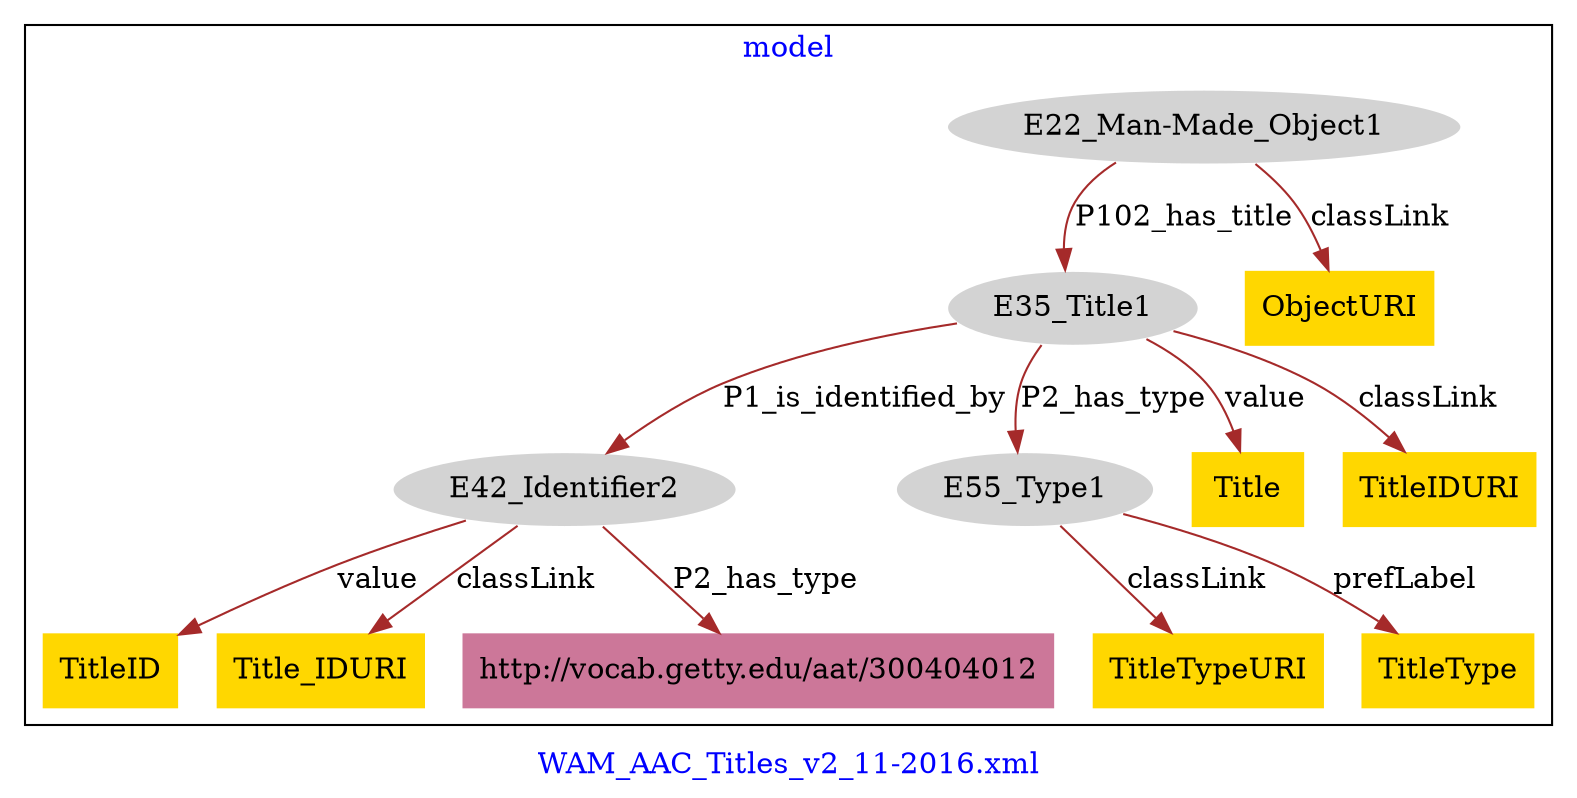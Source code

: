 digraph n0 {
fontcolor="blue"
remincross="true"
label="WAM_AAC_Titles_v2_11-2016.xml"
subgraph cluster {
label="model"
n2[style="filled",color="white",fillcolor="lightgray",label="E22_Man-Made_Object1"];
n3[style="filled",color="white",fillcolor="lightgray",label="E35_Title1"];
n4[style="filled",color="white",fillcolor="lightgray",label="E42_Identifier2"];
n5[style="filled",color="white",fillcolor="lightgray",label="E55_Type1"];
n6[shape="plaintext",style="filled",fillcolor="gold",label="TitleTypeURI"];
n7[shape="plaintext",style="filled",fillcolor="gold",label="TitleID"];
n8[shape="plaintext",style="filled",fillcolor="gold",label="Title_IDURI"];
n9[shape="plaintext",style="filled",fillcolor="gold",label="Title"];
n10[shape="plaintext",style="filled",fillcolor="gold",label="TitleIDURI"];
n11[shape="plaintext",style="filled",fillcolor="gold",label="TitleType"];
n12[shape="plaintext",style="filled",fillcolor="gold",label="ObjectURI"];
n13[shape="plaintext",style="filled",fillcolor="#CC7799",label="http://vocab.getty.edu/aat/300404012"];
}
n2 -> n3[color="brown",fontcolor="black",label="P102_has_title"]
n3 -> n4[color="brown",fontcolor="black",label="P1_is_identified_by"]
n3 -> n5[color="brown",fontcolor="black",label="P2_has_type"]
n5 -> n6[color="brown",fontcolor="black",label="classLink"]
n4 -> n7[color="brown",fontcolor="black",label="value"]
n4 -> n8[color="brown",fontcolor="black",label="classLink"]
n3 -> n9[color="brown",fontcolor="black",label="value"]
n3 -> n10[color="brown",fontcolor="black",label="classLink"]
n5 -> n11[color="brown",fontcolor="black",label="prefLabel"]
n2 -> n12[color="brown",fontcolor="black",label="classLink"]
n4 -> n13[color="brown",fontcolor="black",label="P2_has_type"]
}
